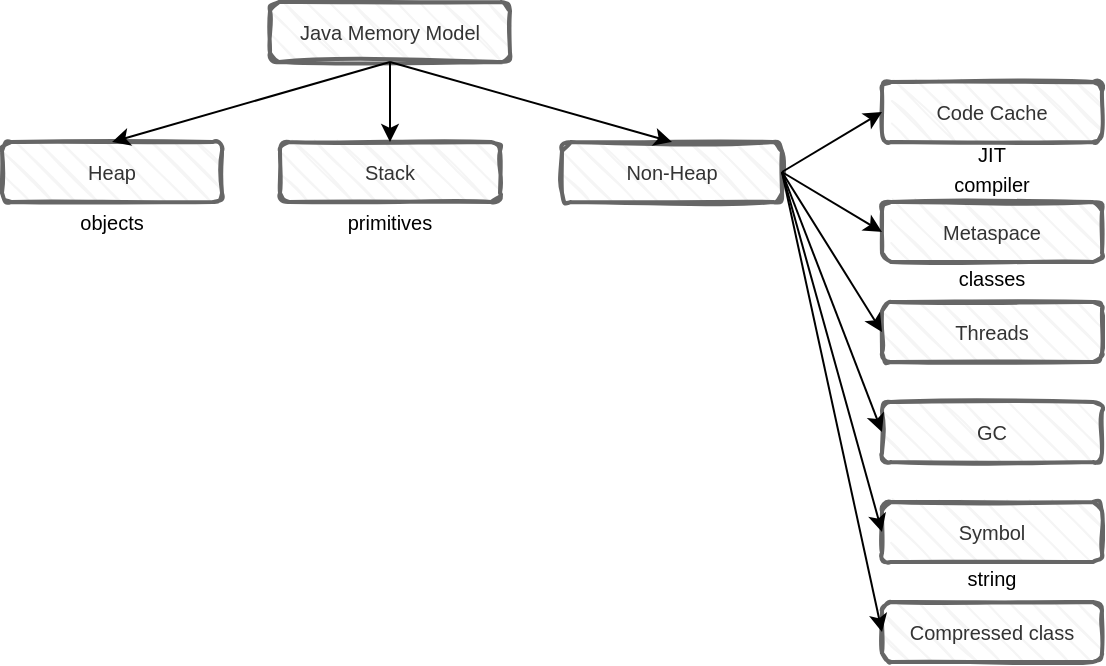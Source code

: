 <mxfile version="20.3.0" type="github"><diagram id="abduzE18ElHauYg3wbWv" name="Page-1"><mxGraphModel dx="1234" dy="719" grid="1" gridSize="10" guides="1" tooltips="1" connect="1" arrows="1" fold="1" page="1" pageScale="1" pageWidth="827" pageHeight="1169" math="0" shadow="0"><root><mxCell id="0"/><mxCell id="1" parent="0"/><mxCell id="bb_-0C26L7e9i0GM7C_0-1" value="Java Memory Model" style="rounded=1;whiteSpace=wrap;html=1;strokeWidth=2;fillWeight=1;hachureGap=8;hachureAngle=45;fillColor=#f5f5f5;sketch=1;fontSize=10;strokeColor=#666666;fillStyle=auto;fontColor=#333333;" parent="1" vertex="1"><mxGeometry x="354" y="210" width="120" height="30" as="geometry"/></mxCell><mxCell id="bb_-0C26L7e9i0GM7C_0-2" value="Heap" style="rounded=1;whiteSpace=wrap;html=1;strokeWidth=2;fillWeight=1;hachureGap=8;hachureAngle=45;fillColor=#f5f5f5;sketch=1;fontSize=10;strokeColor=#666666;fillStyle=auto;fontColor=#333333;" parent="1" vertex="1"><mxGeometry x="220" y="280" width="110" height="30" as="geometry"/></mxCell><mxCell id="bb_-0C26L7e9i0GM7C_0-3" value="Stack" style="rounded=1;whiteSpace=wrap;html=1;strokeWidth=2;fillWeight=1;hachureGap=8;hachureAngle=45;fillColor=#f5f5f5;sketch=1;fontSize=10;strokeColor=#666666;fillStyle=auto;fontColor=#333333;" parent="1" vertex="1"><mxGeometry x="359" y="280" width="110" height="30" as="geometry"/></mxCell><mxCell id="bb_-0C26L7e9i0GM7C_0-4" value="Non-Heap" style="rounded=1;whiteSpace=wrap;html=1;strokeWidth=2;fillWeight=1;hachureGap=8;hachureAngle=45;fillColor=#f5f5f5;sketch=1;fontSize=10;strokeColor=#666666;fillStyle=auto;fontColor=#333333;" parent="1" vertex="1"><mxGeometry x="500" y="280" width="110" height="30" as="geometry"/></mxCell><mxCell id="bb_-0C26L7e9i0GM7C_0-5" value="" style="endArrow=classic;html=1;rounded=0;exitX=0.5;exitY=1;exitDx=0;exitDy=0;entryX=0.5;entryY=0;entryDx=0;entryDy=0;" parent="1" source="bb_-0C26L7e9i0GM7C_0-1" target="bb_-0C26L7e9i0GM7C_0-3" edge="1"><mxGeometry width="50" height="50" relative="1" as="geometry"><mxPoint x="390" y="400" as="sourcePoint"/><mxPoint x="440" y="350" as="targetPoint"/></mxGeometry></mxCell><mxCell id="bb_-0C26L7e9i0GM7C_0-6" value="" style="endArrow=classic;html=1;rounded=0;exitX=0.5;exitY=1;exitDx=0;exitDy=0;entryX=0.5;entryY=0;entryDx=0;entryDy=0;" parent="1" source="bb_-0C26L7e9i0GM7C_0-1" target="bb_-0C26L7e9i0GM7C_0-2" edge="1"><mxGeometry width="50" height="50" relative="1" as="geometry"><mxPoint x="390" y="400" as="sourcePoint"/><mxPoint x="440" y="350" as="targetPoint"/></mxGeometry></mxCell><mxCell id="bb_-0C26L7e9i0GM7C_0-7" value="" style="endArrow=classic;html=1;rounded=0;entryX=0.5;entryY=0;entryDx=0;entryDy=0;exitX=0.5;exitY=1;exitDx=0;exitDy=0;" parent="1" source="bb_-0C26L7e9i0GM7C_0-1" target="bb_-0C26L7e9i0GM7C_0-4" edge="1"><mxGeometry width="50" height="50" relative="1" as="geometry"><mxPoint x="390" y="400" as="sourcePoint"/><mxPoint x="440" y="350" as="targetPoint"/></mxGeometry></mxCell><mxCell id="bb_-0C26L7e9i0GM7C_0-8" value="Code Cache" style="rounded=1;whiteSpace=wrap;html=1;strokeWidth=2;fillWeight=1;hachureGap=8;hachureAngle=45;fillColor=#f5f5f5;sketch=1;fontSize=10;strokeColor=#666666;fillStyle=auto;fontColor=#333333;" parent="1" vertex="1"><mxGeometry x="660" y="250" width="110" height="30" as="geometry"/></mxCell><mxCell id="bb_-0C26L7e9i0GM7C_0-9" value="Metaspace" style="rounded=1;whiteSpace=wrap;html=1;strokeWidth=2;fillWeight=1;hachureGap=8;hachureAngle=45;fillColor=#f5f5f5;sketch=1;fontSize=10;strokeColor=#666666;fillStyle=auto;fontColor=#333333;" parent="1" vertex="1"><mxGeometry x="660" y="310" width="110" height="30" as="geometry"/></mxCell><mxCell id="bb_-0C26L7e9i0GM7C_0-10" value="" style="endArrow=classic;html=1;rounded=0;entryX=0;entryY=0.5;entryDx=0;entryDy=0;exitX=1;exitY=0.5;exitDx=0;exitDy=0;" parent="1" source="bb_-0C26L7e9i0GM7C_0-4" target="bb_-0C26L7e9i0GM7C_0-8" edge="1"><mxGeometry width="50" height="50" relative="1" as="geometry"><mxPoint x="390" y="400" as="sourcePoint"/><mxPoint x="440" y="350" as="targetPoint"/></mxGeometry></mxCell><mxCell id="bb_-0C26L7e9i0GM7C_0-11" value="" style="endArrow=classic;html=1;rounded=0;entryX=0;entryY=0.5;entryDx=0;entryDy=0;exitX=1;exitY=0.5;exitDx=0;exitDy=0;" parent="1" source="bb_-0C26L7e9i0GM7C_0-4" target="bb_-0C26L7e9i0GM7C_0-9" edge="1"><mxGeometry width="50" height="50" relative="1" as="geometry"><mxPoint x="390" y="400" as="sourcePoint"/><mxPoint x="440" y="350" as="targetPoint"/></mxGeometry></mxCell><mxCell id="bb_-0C26L7e9i0GM7C_0-14" value="&lt;font style=&quot;font-size: 10px&quot;&gt;objects&lt;/font&gt;" style="text;html=1;strokeColor=none;fillColor=none;align=center;verticalAlign=middle;whiteSpace=wrap;rounded=0;" parent="1" vertex="1"><mxGeometry x="250" y="310" width="50" height="20" as="geometry"/></mxCell><mxCell id="bb_-0C26L7e9i0GM7C_0-15" value="&lt;font style=&quot;font-size: 10px&quot;&gt;JIT compiler&lt;/font&gt;" style="text;html=1;strokeColor=none;fillColor=none;align=center;verticalAlign=middle;whiteSpace=wrap;rounded=0;" parent="1" vertex="1"><mxGeometry x="690" y="285" width="50" height="15" as="geometry"/></mxCell><mxCell id="bb_-0C26L7e9i0GM7C_0-17" value="&lt;span style=&quot;font-size: 10px&quot;&gt;primitives&lt;/span&gt;" style="text;html=1;strokeColor=none;fillColor=none;align=center;verticalAlign=middle;whiteSpace=wrap;rounded=0;" parent="1" vertex="1"><mxGeometry x="389" y="310" width="50" height="20" as="geometry"/></mxCell><mxCell id="bb_-0C26L7e9i0GM7C_0-18" value="Threads" style="rounded=1;whiteSpace=wrap;html=1;strokeWidth=2;fillWeight=1;hachureGap=8;hachureAngle=45;fillColor=#f5f5f5;sketch=1;fontSize=10;strokeColor=#666666;fillStyle=auto;fontColor=#333333;" parent="1" vertex="1"><mxGeometry x="660" y="360" width="110" height="30" as="geometry"/></mxCell><mxCell id="bb_-0C26L7e9i0GM7C_0-19" style="edgeStyle=orthogonalEdgeStyle;rounded=0;orthogonalLoop=1;jettySize=auto;html=1;exitX=0.5;exitY=1;exitDx=0;exitDy=0;fontSize=10;" parent="1" source="bb_-0C26L7e9i0GM7C_0-9" target="bb_-0C26L7e9i0GM7C_0-9" edge="1"><mxGeometry relative="1" as="geometry"/></mxCell><mxCell id="bb_-0C26L7e9i0GM7C_0-20" value="" style="endArrow=classic;html=1;rounded=0;fontSize=10;entryX=0;entryY=0.5;entryDx=0;entryDy=0;exitX=1;exitY=0.5;exitDx=0;exitDy=0;" parent="1" source="bb_-0C26L7e9i0GM7C_0-4" target="bb_-0C26L7e9i0GM7C_0-18" edge="1"><mxGeometry width="50" height="50" relative="1" as="geometry"><mxPoint x="610" y="300" as="sourcePoint"/><mxPoint x="470" y="330" as="targetPoint"/></mxGeometry></mxCell><mxCell id="bb_-0C26L7e9i0GM7C_0-21" value="GC" style="rounded=1;whiteSpace=wrap;html=1;strokeWidth=2;fillWeight=1;hachureGap=8;hachureAngle=45;fillColor=#f5f5f5;sketch=1;fontSize=10;strokeColor=#666666;fillStyle=auto;fontColor=#333333;" parent="1" vertex="1"><mxGeometry x="660" y="410" width="110" height="30" as="geometry"/></mxCell><mxCell id="bb_-0C26L7e9i0GM7C_0-22" value="" style="endArrow=classic;html=1;rounded=0;fontSize=10;entryX=0;entryY=0.5;entryDx=0;entryDy=0;exitX=1;exitY=0.5;exitDx=0;exitDy=0;" parent="1" source="bb_-0C26L7e9i0GM7C_0-4" target="bb_-0C26L7e9i0GM7C_0-21" edge="1"><mxGeometry width="50" height="50" relative="1" as="geometry"><mxPoint x="420" y="380" as="sourcePoint"/><mxPoint x="470" y="330" as="targetPoint"/></mxGeometry></mxCell><mxCell id="bb_-0C26L7e9i0GM7C_0-23" value="Symbol" style="rounded=1;whiteSpace=wrap;html=1;strokeWidth=2;fillWeight=1;hachureGap=8;hachureAngle=45;fillColor=#f5f5f5;sketch=1;fontSize=10;strokeColor=#666666;fillStyle=auto;fontColor=#333333;" parent="1" vertex="1"><mxGeometry x="660" y="460" width="110" height="30" as="geometry"/></mxCell><mxCell id="bb_-0C26L7e9i0GM7C_0-24" value="" style="endArrow=classic;html=1;rounded=0;fontSize=10;entryX=0;entryY=0.5;entryDx=0;entryDy=0;" parent="1" target="bb_-0C26L7e9i0GM7C_0-23" edge="1"><mxGeometry width="50" height="50" relative="1" as="geometry"><mxPoint x="610" y="295" as="sourcePoint"/><mxPoint x="470" y="330" as="targetPoint"/></mxGeometry></mxCell><mxCell id="bb_-0C26L7e9i0GM7C_0-25" value="&lt;font style=&quot;font-size: 10px&quot;&gt;classes&lt;/font&gt;" style="text;html=1;strokeColor=none;fillColor=none;align=center;verticalAlign=middle;whiteSpace=wrap;rounded=0;" parent="1" vertex="1"><mxGeometry x="690" y="340" width="50" height="15" as="geometry"/></mxCell><mxCell id="bb_-0C26L7e9i0GM7C_0-27" value="&lt;font style=&quot;font-size: 10px&quot;&gt;string&lt;/font&gt;" style="text;html=1;strokeColor=none;fillColor=none;align=center;verticalAlign=middle;whiteSpace=wrap;rounded=0;" parent="1" vertex="1"><mxGeometry x="690" y="490" width="50" height="15" as="geometry"/></mxCell><mxCell id="bb_-0C26L7e9i0GM7C_0-29" value="Compressed class" style="rounded=1;whiteSpace=wrap;html=1;strokeWidth=2;fillWeight=1;hachureGap=8;hachureAngle=45;fillColor=#f5f5f5;sketch=1;fontSize=10;strokeColor=#666666;fillStyle=auto;fontColor=#333333;" parent="1" vertex="1"><mxGeometry x="660" y="510" width="110" height="30" as="geometry"/></mxCell><mxCell id="bb_-0C26L7e9i0GM7C_0-30" value="" style="endArrow=classic;html=1;rounded=0;fontSize=10;entryX=0;entryY=0.5;entryDx=0;entryDy=0;exitX=1;exitY=0.5;exitDx=0;exitDy=0;" parent="1" source="bb_-0C26L7e9i0GM7C_0-4" target="bb_-0C26L7e9i0GM7C_0-29" edge="1"><mxGeometry width="50" height="50" relative="1" as="geometry"><mxPoint x="420" y="360" as="sourcePoint"/><mxPoint x="470" y="310" as="targetPoint"/></mxGeometry></mxCell></root></mxGraphModel></diagram></mxfile>